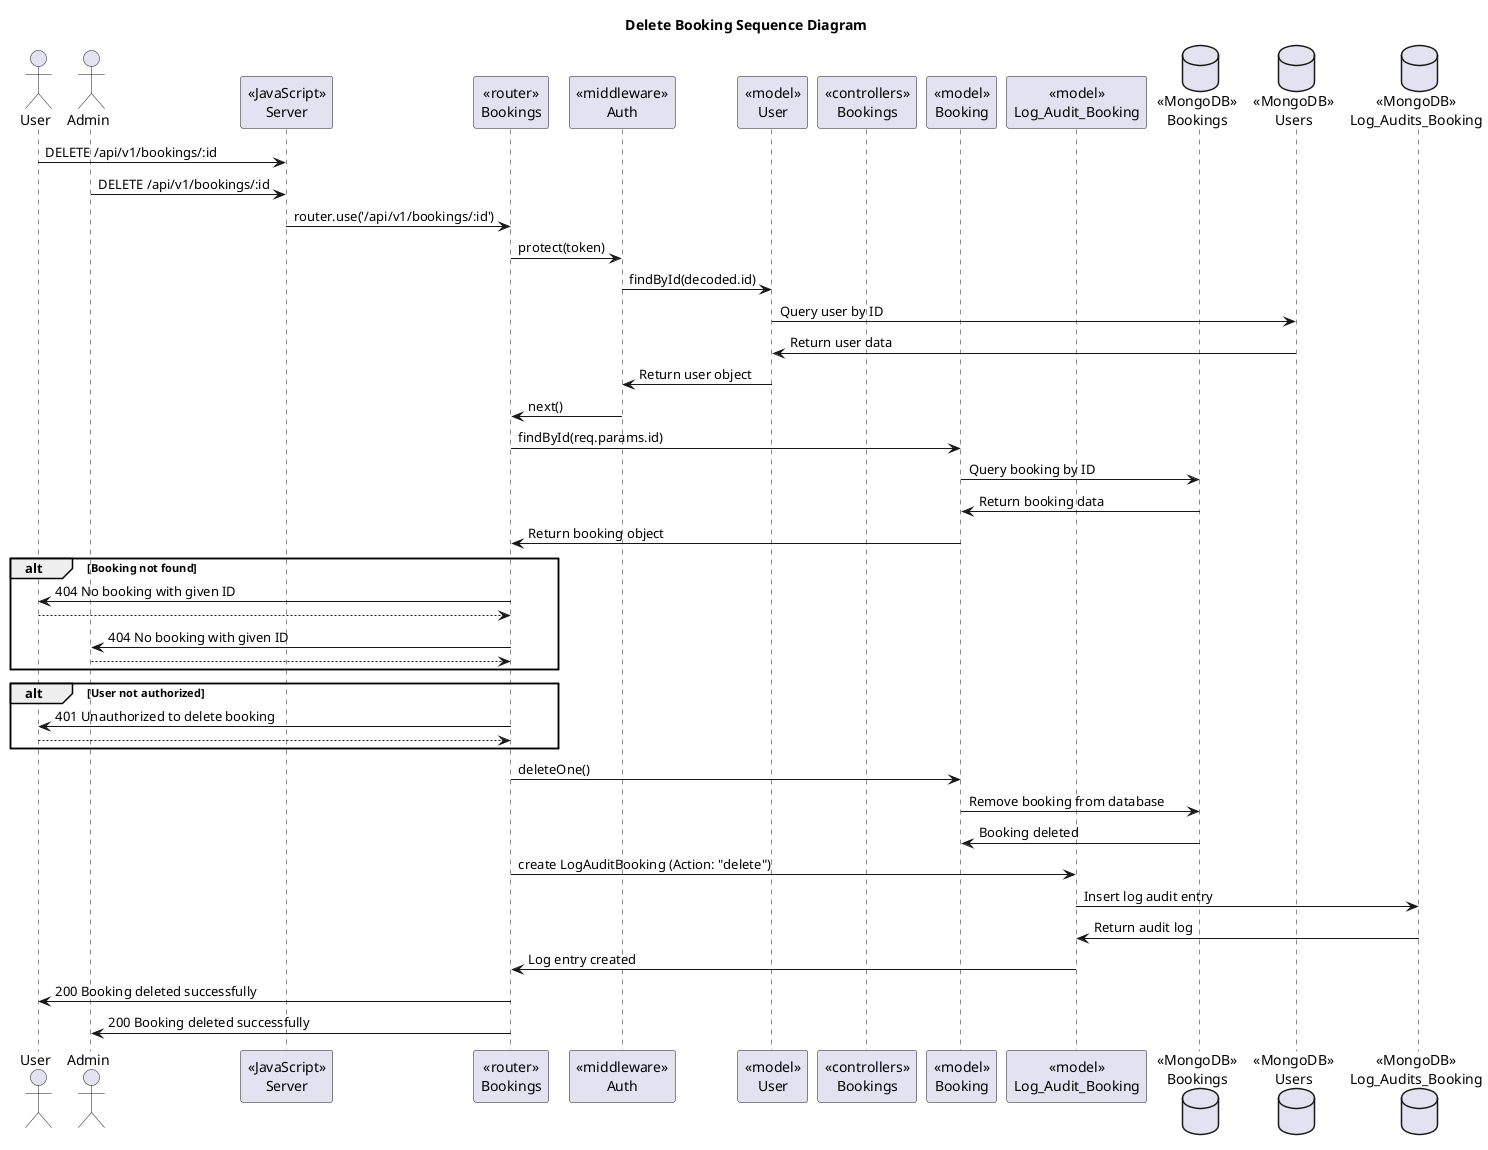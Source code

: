 @startuml Delete Booking 
title Delete Booking Sequence Diagram

actor User
actor Admin
participant "<<JavaScript>>\nServer" as Server
participant "<<router>>\nBookings" as RouterBookings
participant "<<middleware>>\nAuth" as Auth
participant "<<model>>\nUser" as UserModel
participant "<<controllers>>\nBookings" as ControllerBookings
participant "<<model>>\nBooking" as BookingModel
participant "<<model>>\nLog_Audit_Booking" as LogAuditModel
database "<<MongoDB>>\nBookings" as DB_Bookings
database "<<MongoDB>>\nUsers" as DB_Users
database "<<MongoDB>>\nLog_Audits_Booking" as DB_Audits

User -> Server : DELETE /api/v1/bookings/:id
Admin -> Server : DELETE /api/v1/bookings/:id
Server -> RouterBookings : router.use('/api/v1/bookings/:id')
RouterBookings -> Auth : protect(token)
Auth -> UserModel : findById(decoded.id)
UserModel -> DB_Users : Query user by ID
DB_Users -> UserModel : Return user data
UserModel -> Auth : Return user object
Auth -> RouterBookings : next()

RouterBookings -> BookingModel : findById(req.params.id)
BookingModel -> DB_Bookings : Query booking by ID
DB_Bookings -> BookingModel : Return booking data
BookingModel -> RouterBookings : Return booking object

alt Booking not found
    RouterBookings -> User : 404 No booking with given ID
    return
    RouterBookings -> Admin : 404 No booking with given ID
    return
end

alt User not authorized
    RouterBookings -> User : 401 Unauthorized to delete booking
    return
end

RouterBookings -> BookingModel : deleteOne()
BookingModel -> DB_Bookings : Remove booking from database
DB_Bookings -> BookingModel : Booking deleted

RouterBookings -> LogAuditModel : create LogAuditBooking (Action: "delete")
LogAuditModel -> DB_Audits : Insert log audit entry
DB_Audits -> LogAuditModel : Return audit log
LogAuditModel -> RouterBookings : Log entry created

RouterBookings -> User : 200 Booking deleted successfully
RouterBookings -> Admin : 200 Booking deleted successfully

@enduml
